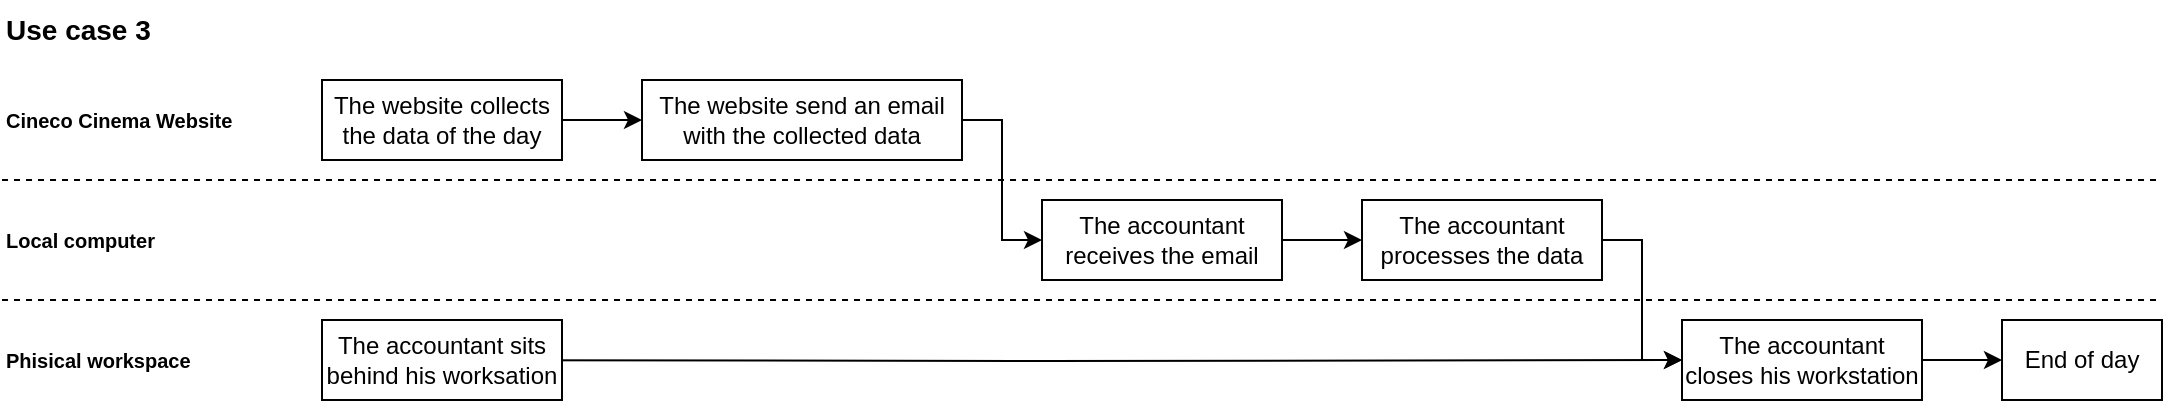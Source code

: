 <mxfile version="23.1.0" type="github">
  <diagram name="Pagina-1" id="myhdDUZBAsLJSN-BoU5Z">
    <mxGraphModel dx="1481" dy="747" grid="1" gridSize="10" guides="1" tooltips="1" connect="1" arrows="1" fold="1" page="1" pageScale="1" pageWidth="827" pageHeight="1169" math="0" shadow="0">
      <root>
        <mxCell id="0" />
        <mxCell id="1" parent="0" />
        <mxCell id="PNyKitEE_Tm-IeRPap9B-21" style="edgeStyle=orthogonalEdgeStyle;rounded=0;orthogonalLoop=1;jettySize=auto;html=1;entryX=0;entryY=0.5;entryDx=0;entryDy=0;" edge="1" parent="1" target="PNyKitEE_Tm-IeRPap9B-17">
          <mxGeometry relative="1" as="geometry">
            <mxPoint x="240.0" y="220" as="sourcePoint" />
          </mxGeometry>
        </mxCell>
        <mxCell id="PNyKitEE_Tm-IeRPap9B-2" value="The accountant sits behind his worksation" style="rounded=0;whiteSpace=wrap;html=1;" vertex="1" parent="1">
          <mxGeometry x="200" y="200" width="120" height="40" as="geometry" />
        </mxCell>
        <mxCell id="PNyKitEE_Tm-IeRPap9B-3" style="edgeStyle=orthogonalEdgeStyle;rounded=0;orthogonalLoop=1;jettySize=auto;html=1;entryX=0;entryY=0.5;entryDx=0;entryDy=0;" edge="1" parent="1" source="PNyKitEE_Tm-IeRPap9B-4" target="PNyKitEE_Tm-IeRPap9B-6">
          <mxGeometry relative="1" as="geometry" />
        </mxCell>
        <mxCell id="PNyKitEE_Tm-IeRPap9B-4" value="The website collects the data of the day" style="rounded=0;whiteSpace=wrap;html=1;" vertex="1" parent="1">
          <mxGeometry x="200" y="80" width="120" height="40" as="geometry" />
        </mxCell>
        <mxCell id="PNyKitEE_Tm-IeRPap9B-5" style="edgeStyle=orthogonalEdgeStyle;rounded=0;orthogonalLoop=1;jettySize=auto;html=1;entryX=0;entryY=0.5;entryDx=0;entryDy=0;" edge="1" parent="1" source="PNyKitEE_Tm-IeRPap9B-6" target="PNyKitEE_Tm-IeRPap9B-7">
          <mxGeometry relative="1" as="geometry" />
        </mxCell>
        <mxCell id="PNyKitEE_Tm-IeRPap9B-6" value="The website send an email with the collected data" style="rounded=0;whiteSpace=wrap;html=1;" vertex="1" parent="1">
          <mxGeometry x="360" y="80" width="160" height="40" as="geometry" />
        </mxCell>
        <mxCell id="PNyKitEE_Tm-IeRPap9B-9" style="edgeStyle=orthogonalEdgeStyle;rounded=0;orthogonalLoop=1;jettySize=auto;html=1;exitX=1;exitY=0.5;exitDx=0;exitDy=0;entryX=0;entryY=0.5;entryDx=0;entryDy=0;" edge="1" parent="1" source="PNyKitEE_Tm-IeRPap9B-7" target="PNyKitEE_Tm-IeRPap9B-8">
          <mxGeometry relative="1" as="geometry" />
        </mxCell>
        <mxCell id="PNyKitEE_Tm-IeRPap9B-7" value="The accountant receives the email" style="rounded=0;whiteSpace=wrap;html=1;" vertex="1" parent="1">
          <mxGeometry x="560" y="140" width="120" height="40" as="geometry" />
        </mxCell>
        <mxCell id="PNyKitEE_Tm-IeRPap9B-19" style="edgeStyle=orthogonalEdgeStyle;rounded=0;orthogonalLoop=1;jettySize=auto;html=1;entryX=0;entryY=0.5;entryDx=0;entryDy=0;" edge="1" parent="1" source="PNyKitEE_Tm-IeRPap9B-8" target="PNyKitEE_Tm-IeRPap9B-17">
          <mxGeometry relative="1" as="geometry" />
        </mxCell>
        <mxCell id="PNyKitEE_Tm-IeRPap9B-8" value="The accountant processes the data" style="rounded=0;whiteSpace=wrap;html=1;" vertex="1" parent="1">
          <mxGeometry x="720" y="140" width="120" height="40" as="geometry" />
        </mxCell>
        <mxCell id="PNyKitEE_Tm-IeRPap9B-11" value="" style="endArrow=none;dashed=1;html=1;rounded=0;" edge="1" parent="1">
          <mxGeometry width="50" height="50" relative="1" as="geometry">
            <mxPoint x="40" y="130" as="sourcePoint" />
            <mxPoint x="1120" y="130" as="targetPoint" />
          </mxGeometry>
        </mxCell>
        <mxCell id="PNyKitEE_Tm-IeRPap9B-13" value="&lt;font size=&quot;1&quot;&gt;&lt;b&gt;Local computer&lt;br&gt;&lt;/b&gt;&lt;/font&gt;" style="text;html=1;strokeColor=none;fillColor=none;align=left;verticalAlign=middle;whiteSpace=wrap;rounded=0;" vertex="1" parent="1">
          <mxGeometry x="40" y="145" width="120" height="30" as="geometry" />
        </mxCell>
        <mxCell id="PNyKitEE_Tm-IeRPap9B-14" value="&lt;font size=&quot;1&quot;&gt;&lt;b&gt;Cineco Cinema Website&lt;br&gt;&lt;/b&gt;&lt;/font&gt;" style="text;html=1;strokeColor=none;fillColor=none;align=left;verticalAlign=middle;whiteSpace=wrap;rounded=0;" vertex="1" parent="1">
          <mxGeometry x="40" y="85" width="140" height="30" as="geometry" />
        </mxCell>
        <mxCell id="PNyKitEE_Tm-IeRPap9B-15" value="" style="endArrow=none;dashed=1;html=1;rounded=0;" edge="1" parent="1">
          <mxGeometry width="50" height="50" relative="1" as="geometry">
            <mxPoint x="40" y="190" as="sourcePoint" />
            <mxPoint x="1120" y="190" as="targetPoint" />
          </mxGeometry>
        </mxCell>
        <mxCell id="PNyKitEE_Tm-IeRPap9B-16" value="&lt;font size=&quot;1&quot;&gt;&lt;b&gt;Phisical workspace&lt;br&gt;&lt;/b&gt;&lt;/font&gt;" style="text;html=1;strokeColor=none;fillColor=none;align=left;verticalAlign=middle;whiteSpace=wrap;rounded=0;" vertex="1" parent="1">
          <mxGeometry x="40" y="205" width="120" height="30" as="geometry" />
        </mxCell>
        <mxCell id="PNyKitEE_Tm-IeRPap9B-20" style="edgeStyle=orthogonalEdgeStyle;rounded=0;orthogonalLoop=1;jettySize=auto;html=1;entryX=0;entryY=0.5;entryDx=0;entryDy=0;" edge="1" parent="1" source="PNyKitEE_Tm-IeRPap9B-17" target="PNyKitEE_Tm-IeRPap9B-18">
          <mxGeometry relative="1" as="geometry" />
        </mxCell>
        <mxCell id="PNyKitEE_Tm-IeRPap9B-17" value="The accountant closes his workstation" style="rounded=0;whiteSpace=wrap;html=1;" vertex="1" parent="1">
          <mxGeometry x="880" y="200" width="120" height="40" as="geometry" />
        </mxCell>
        <mxCell id="PNyKitEE_Tm-IeRPap9B-18" value="End of day" style="rounded=0;whiteSpace=wrap;html=1;" vertex="1" parent="1">
          <mxGeometry x="1040" y="200" width="80" height="40" as="geometry" />
        </mxCell>
        <mxCell id="PNyKitEE_Tm-IeRPap9B-22" value="&lt;b&gt;&lt;font style=&quot;font-size: 14px;&quot;&gt;Use case 3&lt;/font&gt;&lt;/b&gt;" style="text;html=1;strokeColor=none;fillColor=none;align=left;verticalAlign=middle;whiteSpace=wrap;rounded=0;" vertex="1" parent="1">
          <mxGeometry x="40" y="40" width="120" height="30" as="geometry" />
        </mxCell>
      </root>
    </mxGraphModel>
  </diagram>
</mxfile>
